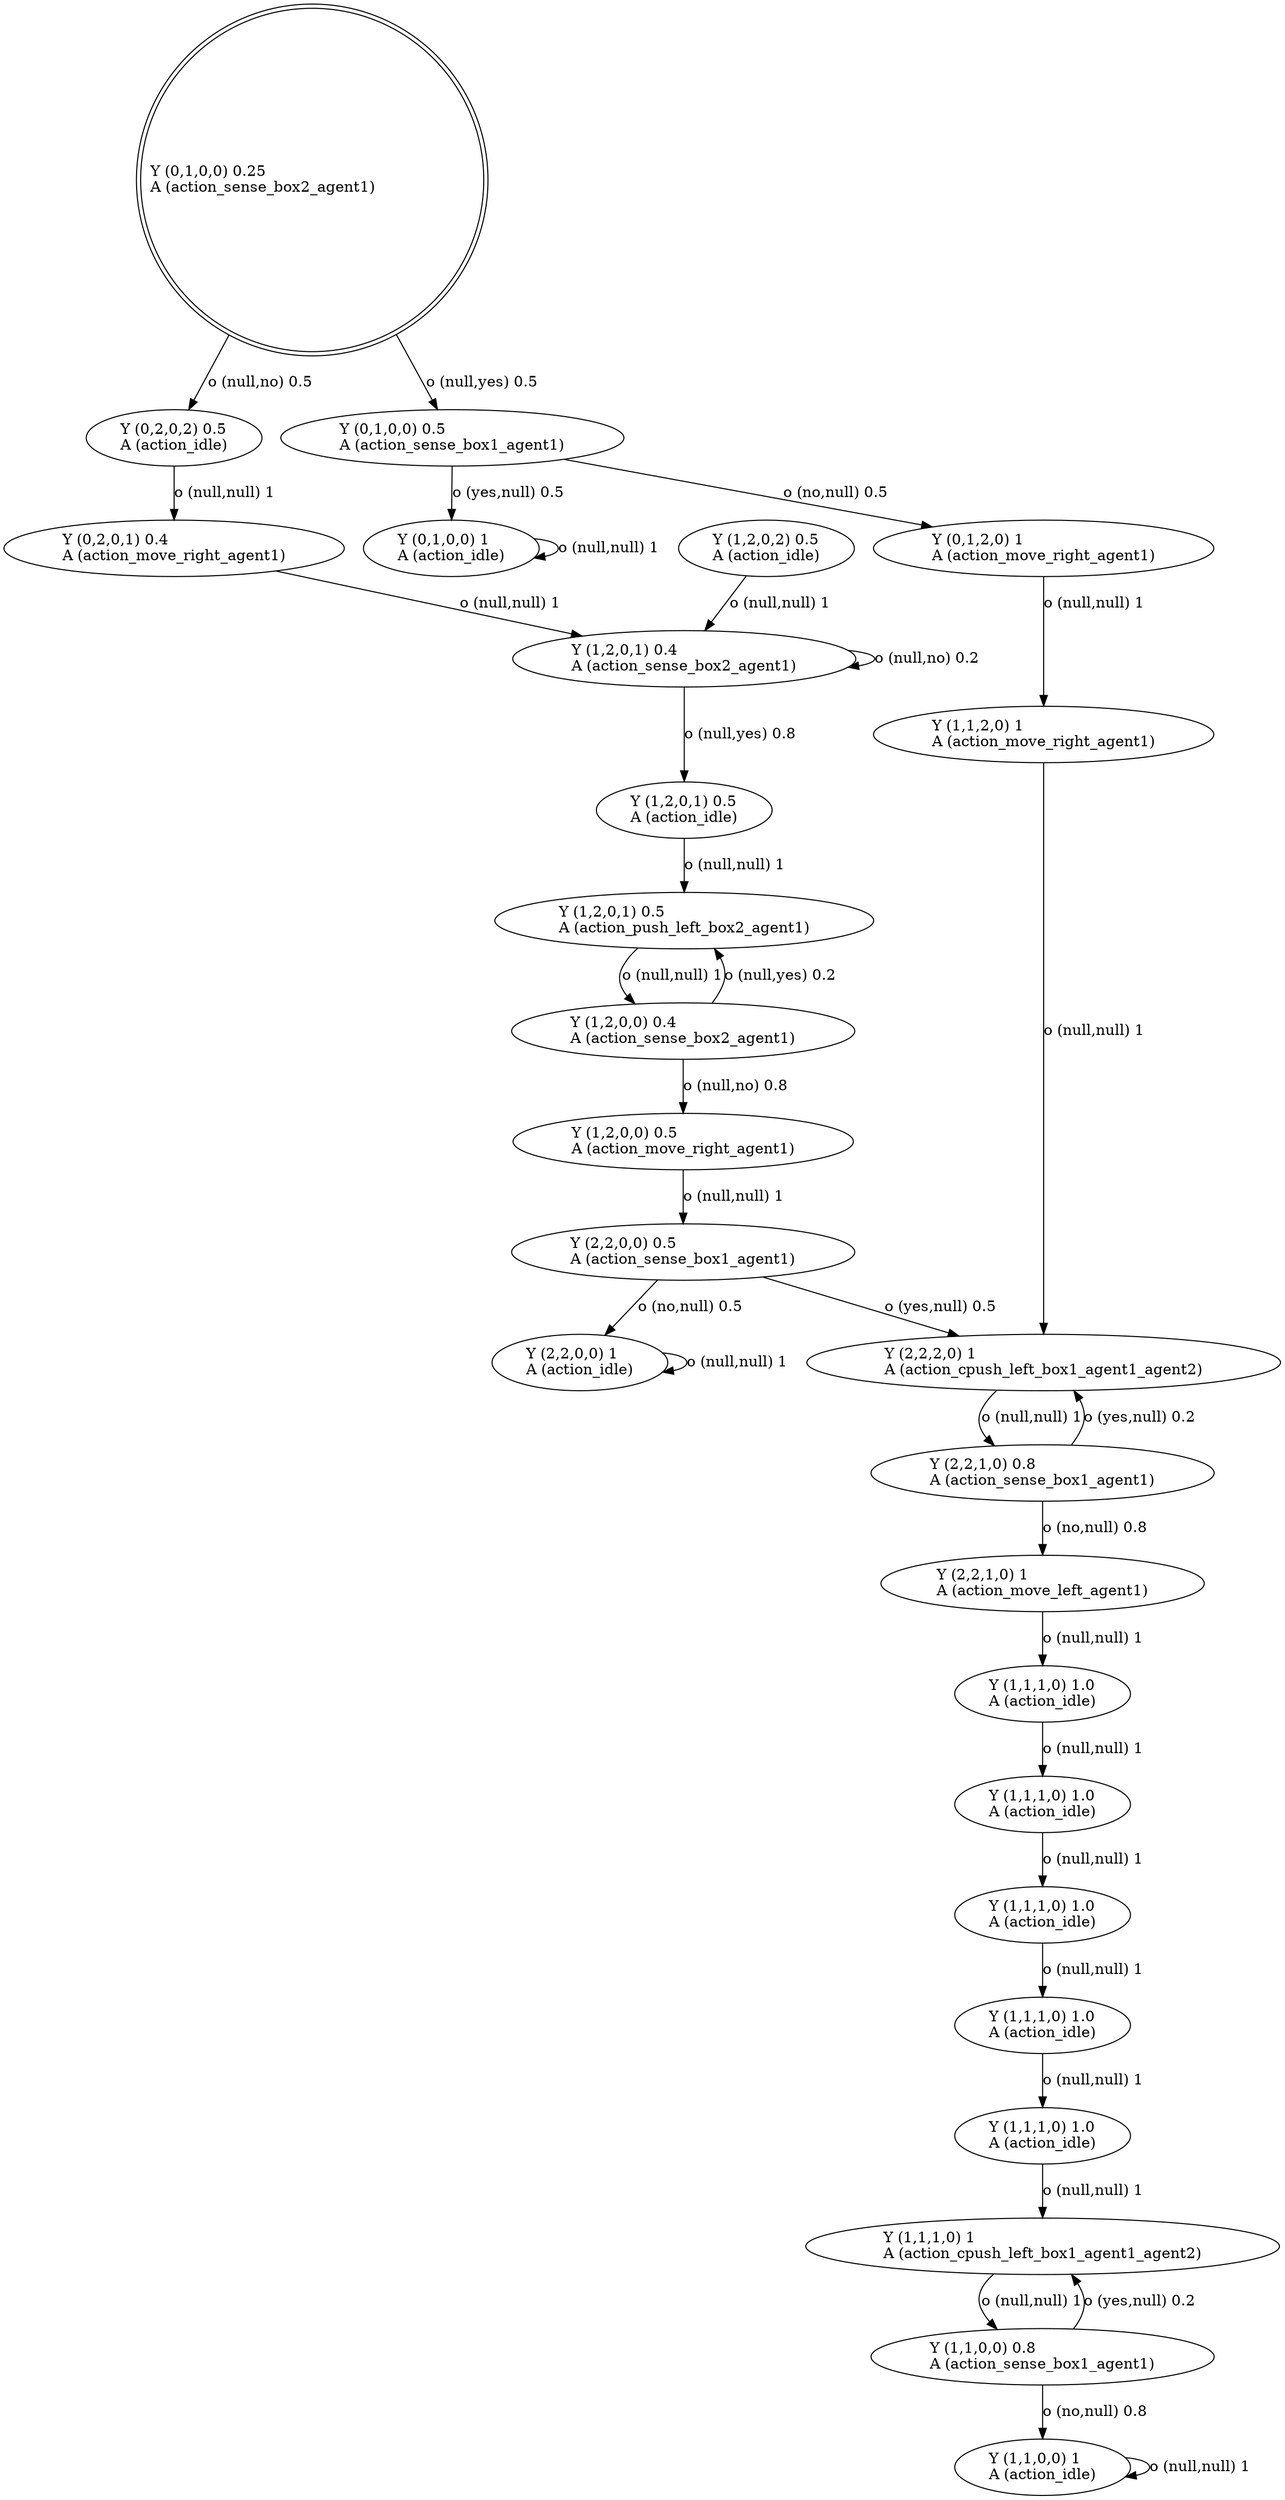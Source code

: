 digraph "G" {
root [label="Y (0,1,0,0) 0.25\lA (action_sense_box2_agent1)\l", labeljust="l", shape=doublecircle];
x0row11 [label="Y (0,1,2,0) 1\lA (action_move_right_agent1)\l"];
x0row13 [label="Y (1,1,0,0) 1\lA (action_idle)\l"];
x0row16 [label="Y (1,1,2,0) 1\lA (action_move_right_agent1)\l"];
x0row22 [label="Y (2,2,2,0) 1\lA (action_cpush_left_box1_agent1_agent2)\l"];
x0row24 [label="Y (2,2,1,0) 0.8\lA (action_sense_box1_agent1)\l"];
x0row25 [label="Y (2,2,1,0) 1\lA (action_move_left_agent1)\l"];
x0row32 [label="Y (1,1,1,0) 1\lA (action_cpush_left_box1_agent1_agent2)\l"];
x0row33 [label="Y (1,1,0,0) 0.8\lA (action_sense_box1_agent1)\l"];
x0row45 [label="Y (0,2,0,2) 0.5\lA (action_idle)\l"];
x0row49 [label="Y (1,2,0,2) 0.5\lA (action_idle)\l"];
x0row52 [label="Y (0,2,0,1) 0.4\lA (action_move_right_agent1)\l"];
x0row53 [label="Y (1,2,0,1) 0.4\lA (action_sense_box2_agent1)\l"];
x0row62 [label="Y (1,2,0,1) 0.5\lA (action_push_left_box2_agent1)\l"];
x0row63 [label="Y (1,2,0,0) 0.4\lA (action_sense_box2_agent1)\l"];
x0row71 [label="Y (1,2,0,0) 0.5\lA (action_move_right_agent1)\l"];
x0row72 [label="Y (2,2,0,0) 0.5\lA (action_sense_box1_agent1)\l"];
x0row73 [label="Y (2,2,0,0) 1\lA (action_idle)\l"];
x0row10 [label="Y (0,1,0,0) 1\lA (action_idle)\l"];
x0row6 [label="Y (0,1,0,0) 0.5\lA (action_sense_box1_agent1)\l"];
x0row62_noop_0 [label="Y (1,2,0,1) 0.5\lA (action_idle)\l"];
x0row32_noop_0 [label="Y (1,1,1,0) 1.0\lA (action_idle)\l"];
x0row32_noop_1 [label="Y (1,1,1,0) 1.0\lA (action_idle)\l"];
x0row32_noop_2 [label="Y (1,1,1,0) 1.0\lA (action_idle)\l"];
x0row32_noop_3 [label="Y (1,1,1,0) 1.0\lA (action_idle)\l"];
x0row32_noop_4 [label="Y (1,1,1,0) 1.0\lA (action_idle)\l"];
root -> x0row6  [key=0, label="o (null,yes) 0.5\l"];
root -> x0row45  [key=0, label="o (null,no) 0.5\l"];
x0row11 -> x0row16  [key=0, label="o (null,null) 1\l"];
x0row13 -> x0row13  [key=0, label="o (null,null) 1\l"];
x0row16 -> x0row22  [key=0, label="o (null,null) 1\l"];
x0row22 -> x0row24  [key=0, label="o (null,null) 1\l"];
x0row24 -> x0row22  [key=0, label="o (yes,null) 0.2\l"];
x0row24 -> x0row25  [key=0, label="o (no,null) 0.8\l"];
x0row25 -> x0row32_noop_0  [key=0, label="o (null,null) 1\l"];
x0row32 -> x0row33  [key=0, label="o (null,null) 1\l"];
x0row33 -> x0row32  [key=0, label="o (yes,null) 0.2\l"];
x0row33 -> x0row13  [key=0, label="o (no,null) 0.8\l"];
x0row45 -> x0row52  [key=0, label="o (null,null) 1\l"];
x0row49 -> x0row53  [key=0, label="o (null,null) 1\l"];
x0row52 -> x0row53  [key=0, label="o (null,null) 1\l"];
x0row53 -> x0row62_noop_0  [key=0, label="o (null,yes) 0.8\l"];
x0row53 -> x0row53  [key=0, label="o (null,no) 0.2\l"];
x0row62 -> x0row63  [key=0, label="o (null,null) 1\l"];
x0row63 -> x0row62  [key=0, label="o (null,yes) 0.2\l"];
x0row63 -> x0row71  [key=0, label="o (null,no) 0.8\l"];
x0row71 -> x0row72  [key=0, label="o (null,null) 1\l"];
x0row72 -> x0row22  [key=0, label="o (yes,null) 0.5\l"];
x0row72 -> x0row73  [key=0, label="o (no,null) 0.5\l"];
x0row73 -> x0row73  [key=0, label="o (null,null) 1\l"];
x0row10 -> x0row10  [key=0, label="o (null,null) 1\l"];
x0row6 -> x0row10  [key=0, label="o (yes,null) 0.5\l"];
x0row6 -> x0row11  [key=0, label="o (no,null) 0.5\l"];
x0row62_noop_0 -> x0row62  [key=0, label="o (null,null) 1\l"];
x0row32_noop_0 -> x0row32_noop_1  [key=0, label="o (null,null) 1\l"];
x0row32_noop_1 -> x0row32_noop_2  [key=0, label="o (null,null) 1\l"];
x0row32_noop_2 -> x0row32_noop_3  [key=0, label="o (null,null) 1\l"];
x0row32_noop_3 -> x0row32_noop_4  [key=0, label="o (null,null) 1\l"];
x0row32_noop_4 -> x0row32  [key=0, label="o (null,null) 1\l"];
}
